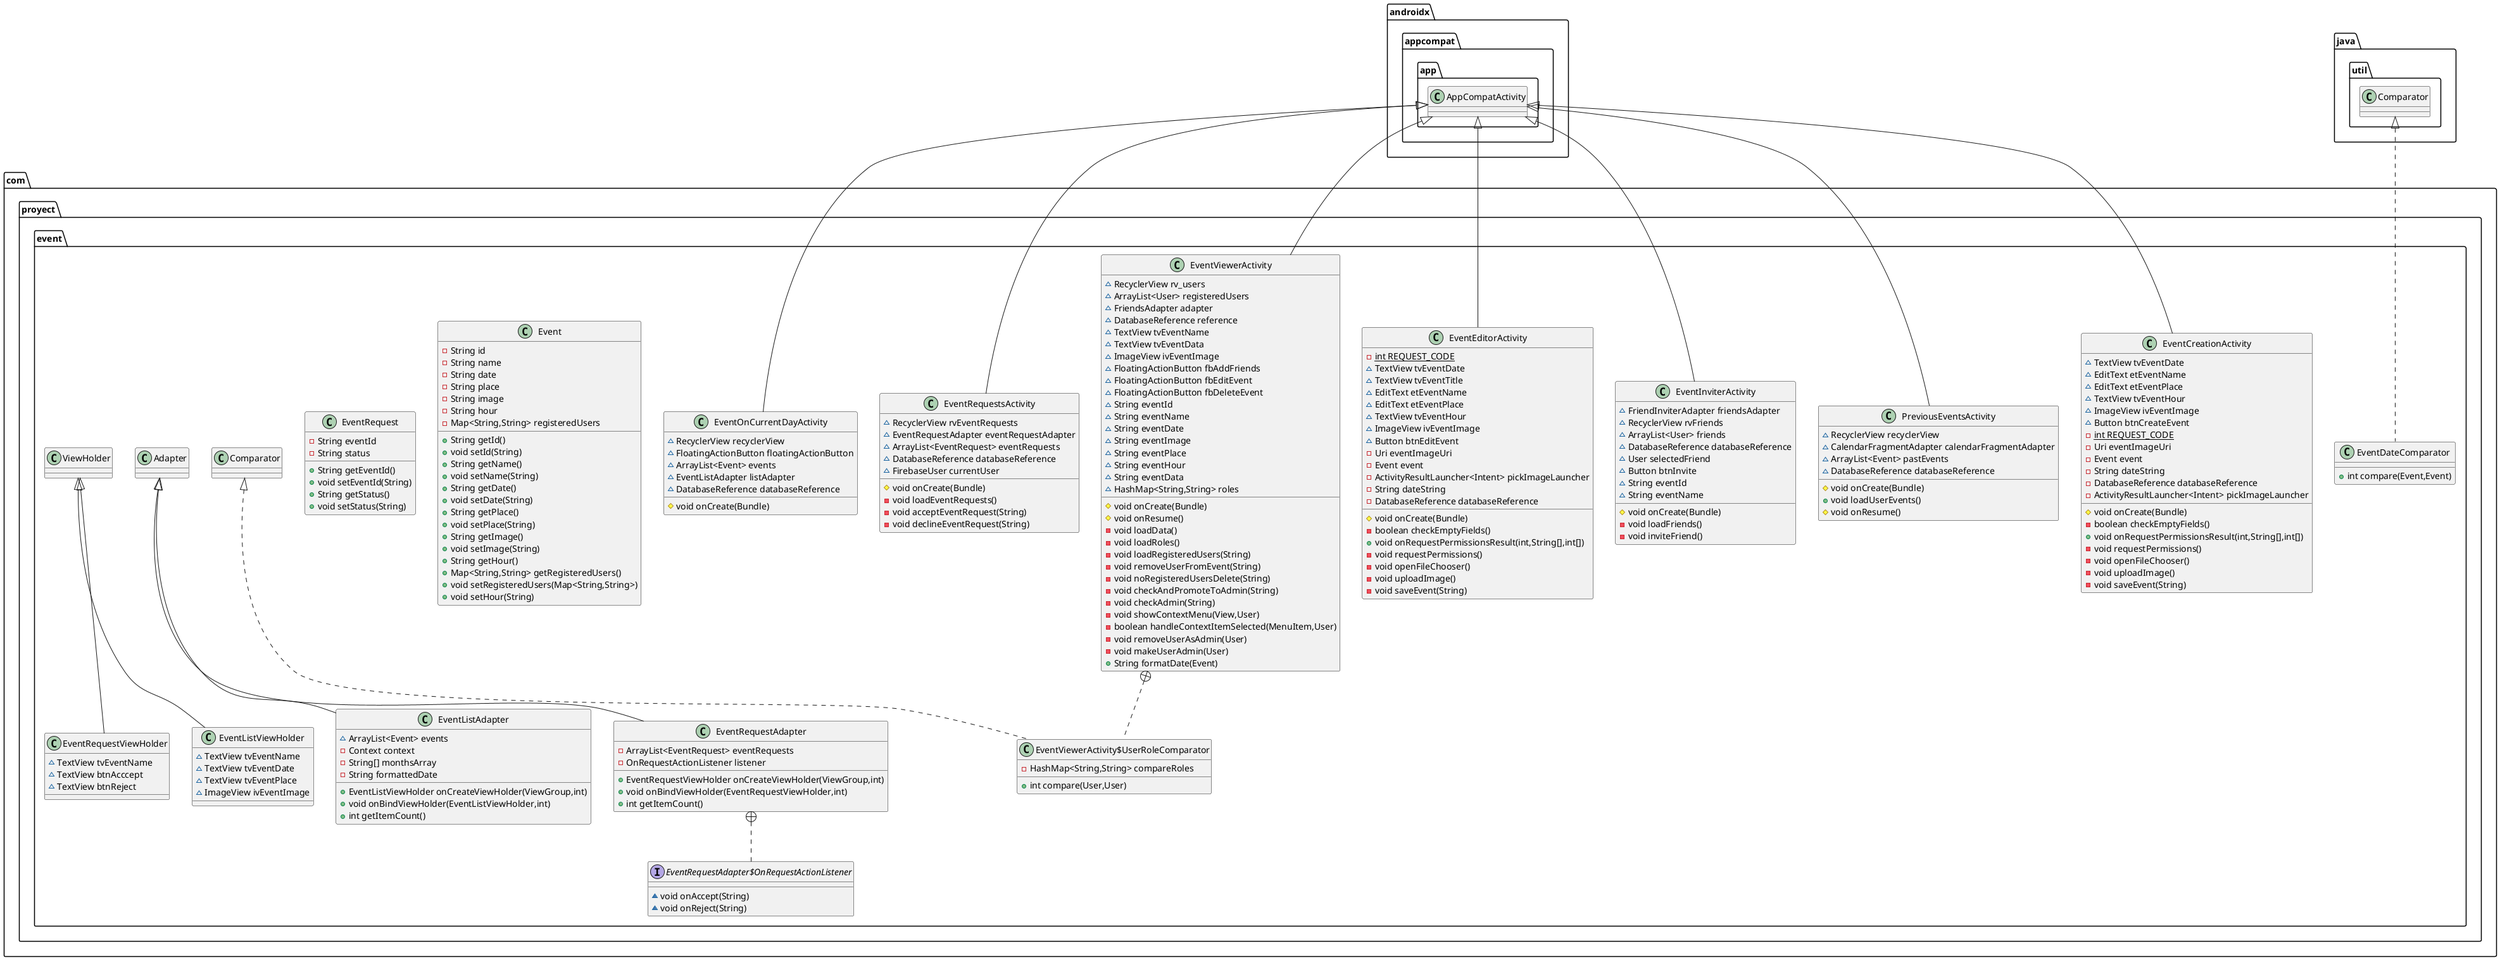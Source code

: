 @startuml
class com.proyect.event.EventRequestsActivity {
~ RecyclerView rvEventRequests
~ EventRequestAdapter eventRequestAdapter
~ ArrayList<EventRequest> eventRequests
~ DatabaseReference databaseReference
~ FirebaseUser currentUser
# void onCreate(Bundle)
- void loadEventRequests()
- void acceptEventRequest(String)
- void declineEventRequest(String)
}


class com.proyect.event.EventOnCurrentDayActivity {
~ RecyclerView recyclerView
~ FloatingActionButton floatingActionButton
~ ArrayList<Event> events
~ EventListAdapter listAdapter
~ DatabaseReference databaseReference
# void onCreate(Bundle)
}


class com.proyect.event.EventCreationActivity {
~ TextView tvEventDate
~ EditText etEventName
~ EditText etEventPlace
~ TextView tvEventHour
~ ImageView ivEventImage
~ Button btnCreateEvent
- {static} int REQUEST_CODE
- Uri eventImageUri
- Event event
- String dateString
- DatabaseReference databaseReference
- ActivityResultLauncher<Intent> pickImageLauncher
# void onCreate(Bundle)
- boolean checkEmptyFields()
+ void onRequestPermissionsResult(int,String[],int[])
- void requestPermissions()
- void openFileChooser()
- void uploadImage()
- void saveEvent(String)
}


class com.proyect.event.PreviousEventsActivity {
~ RecyclerView recyclerView
~ CalendarFragmentAdapter calendarFragmentAdapter
~ ArrayList<Event> pastEvents
~ DatabaseReference databaseReference
# void onCreate(Bundle)
+ void loadUserEvents()
# void onResume()
}


class com.proyect.event.EventInviterActivity {
~ FriendInviterAdapter friendsAdapter
~ RecyclerView rvFriends
~ ArrayList<User> friends
~ DatabaseReference databaseReference
~ User selectedFriend
~ Button btnInvite
~ String eventId
~ String eventName
# void onCreate(Bundle)
- void loadFriends()
- void inviteFriend()
}


class com.proyect.event.EventEditorActivity {
- {static} int REQUEST_CODE
~ TextView tvEventDate
~ TextView tvEventTitle
~ EditText etEventName
~ EditText etEventPlace
~ TextView tvEventHour
~ ImageView ivEventImage
~ Button btnEditEvent
- Uri eventImageUri
- Event event
- ActivityResultLauncher<Intent> pickImageLauncher
- String dateString
- DatabaseReference databaseReference
# void onCreate(Bundle)
- boolean checkEmptyFields()
+ void onRequestPermissionsResult(int,String[],int[])
- void requestPermissions()
- void openFileChooser()
- void uploadImage()
- void saveEvent(String)
}


class com.proyect.event.EventViewerActivity {
~ RecyclerView rv_users
~ ArrayList<User> registeredUsers
~ FriendsAdapter adapter
~ DatabaseReference reference
~ TextView tvEventName
~ TextView tvEventData
~ ImageView ivEventImage
~ FloatingActionButton fbAddFriends
~ FloatingActionButton fbEditEvent
~ FloatingActionButton fbDeleteEvent
~ String eventId
~ String eventName
~ String eventDate
~ String eventImage
~ String eventPlace
~ String eventHour
~ String eventData
~ HashMap<String,String> roles
# void onCreate(Bundle)
# void onResume()
- void loadData()
- void loadRoles()
- void loadRegisteredUsers(String)
- void removeUserFromEvent(String)
- void noRegisteredUsersDelete(String)
- void checkAndPromoteToAdmin(String)
- void checkAdmin(String)
- void showContextMenu(View,User)
- boolean handleContextItemSelected(MenuItem,User)
- void removeUserAsAdmin(User)
- void makeUserAdmin(User)
+ String formatDate(Event)
}


class com.proyect.event.EventViewerActivity$UserRoleComparator {
- HashMap<String,String> compareRoles
+ int compare(User,User)
}


class com.proyect.event.EventRequestAdapter {
- ArrayList<EventRequest> eventRequests
- OnRequestActionListener listener
+ EventRequestViewHolder onCreateViewHolder(ViewGroup,int)
+ void onBindViewHolder(EventRequestViewHolder,int)
+ int getItemCount()
}


interface com.proyect.event.EventRequestAdapter$OnRequestActionListener {
~ void onAccept(String)
~ void onReject(String)
}

class com.proyect.event.EventListAdapter {
~ ArrayList<Event> events
- Context context
- String[] monthsArray
- String formattedDate
+ EventListViewHolder onCreateViewHolder(ViewGroup,int)
+ void onBindViewHolder(EventListViewHolder,int)
+ int getItemCount()
}


class com.proyect.event.EventDateComparator {
+ int compare(Event,Event)
}

class com.proyect.event.Event {
- String id
- String name
- String date
- String place
- String image
- String hour
- Map<String,String> registeredUsers
+ String getId()
+ void setId(String)
+ String getName()
+ void setName(String)
+ String getDate()
+ void setDate(String)
+ String getPlace()
+ void setPlace(String)
+ String getImage()
+ void setImage(String)
+ String getHour()
+ Map<String,String> getRegisteredUsers()
+ void setRegisteredUsers(Map<String,String>)
+ void setHour(String)
}


class com.proyect.event.EventListViewHolder {
~ TextView tvEventName
~ TextView tvEventDate
~ TextView tvEventPlace
~ ImageView ivEventImage
}

class com.proyect.event.EventRequestViewHolder {
~ TextView tvEventName
~ TextView btnAcccept
~ TextView btnReject
}

class com.proyect.event.EventRequest {
- String eventId
- String status
+ String getEventId()
+ void setEventId(String)
+ String getStatus()
+ void setStatus(String)
}




androidx.appcompat.app.AppCompatActivity <|-- com.proyect.event.EventRequestsActivity
androidx.appcompat.app.AppCompatActivity <|-- com.proyect.event.EventOnCurrentDayActivity
androidx.appcompat.app.AppCompatActivity <|-- com.proyect.event.EventCreationActivity
androidx.appcompat.app.AppCompatActivity <|-- com.proyect.event.PreviousEventsActivity
androidx.appcompat.app.AppCompatActivity <|-- com.proyect.event.EventInviterActivity
androidx.appcompat.app.AppCompatActivity <|-- com.proyect.event.EventEditorActivity
androidx.appcompat.app.AppCompatActivity <|-- com.proyect.event.EventViewerActivity
com.proyect.event.EventViewerActivity +.. com.proyect.event.EventViewerActivity$UserRoleComparator
com.proyect.event.Comparator <|.. com.proyect.event.EventViewerActivity$UserRoleComparator
com.proyect.event.Adapter <|-- com.proyect.event.EventRequestAdapter
com.proyect.event.EventRequestAdapter +.. com.proyect.event.EventRequestAdapter$OnRequestActionListener
com.proyect.event.Adapter <|-- com.proyect.event.EventListAdapter
java.util.Comparator <|.. com.proyect.event.EventDateComparator
com.proyect.event.ViewHolder <|-- com.proyect.event.EventListViewHolder
com.proyect.event.ViewHolder <|-- com.proyect.event.EventRequestViewHolder
@enduml